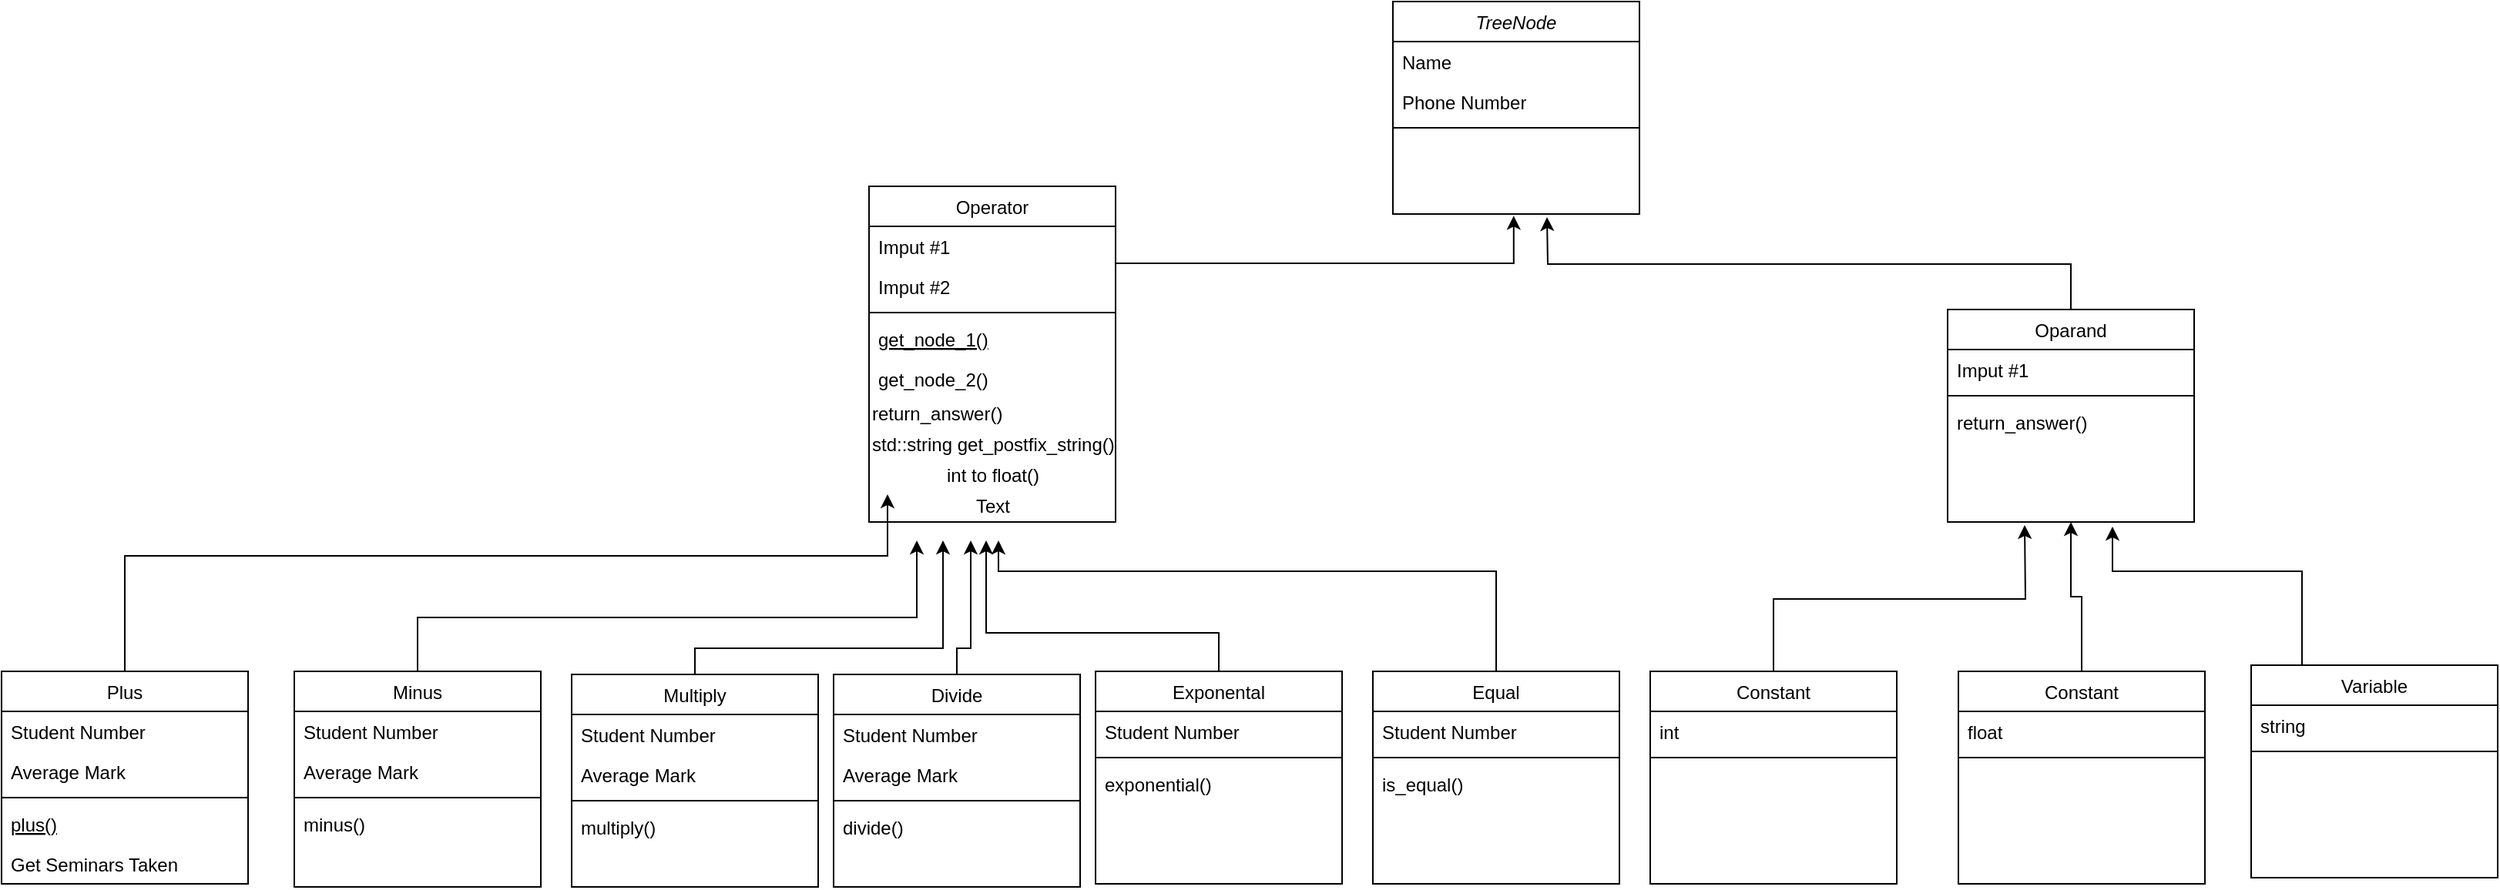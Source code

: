 <mxfile version="15.3.1" type="device"><diagram id="C5RBs43oDa-KdzZeNtuy" name="Page-1"><mxGraphModel dx="971" dy="436" grid="1" gridSize="10" guides="1" tooltips="1" connect="1" arrows="1" fold="1" page="1" pageScale="1" pageWidth="1654" pageHeight="1169" math="0" shadow="0"><root><mxCell id="WIyWlLk6GJQsqaUBKTNV-0"/><mxCell id="WIyWlLk6GJQsqaUBKTNV-1" parent="WIyWlLk6GJQsqaUBKTNV-0"/><mxCell id="zkfFHV4jXpPFQw0GAbJ--0" value="TreeNode" style="swimlane;fontStyle=2;align=center;verticalAlign=top;childLayout=stackLayout;horizontal=1;startSize=26;horizontalStack=0;resizeParent=1;resizeLast=0;collapsible=1;marginBottom=0;rounded=0;shadow=0;strokeWidth=1;" parent="WIyWlLk6GJQsqaUBKTNV-1" vertex="1"><mxGeometry x="920" y="10" width="160" height="138" as="geometry"><mxRectangle x="230" y="140" width="160" height="26" as="alternateBounds"/></mxGeometry></mxCell><mxCell id="zkfFHV4jXpPFQw0GAbJ--1" value="Name" style="text;align=left;verticalAlign=top;spacingLeft=4;spacingRight=4;overflow=hidden;rotatable=0;points=[[0,0.5],[1,0.5]];portConstraint=eastwest;" parent="zkfFHV4jXpPFQw0GAbJ--0" vertex="1"><mxGeometry y="26" width="160" height="26" as="geometry"/></mxCell><mxCell id="zkfFHV4jXpPFQw0GAbJ--2" value="Phone Number" style="text;align=left;verticalAlign=top;spacingLeft=4;spacingRight=4;overflow=hidden;rotatable=0;points=[[0,0.5],[1,0.5]];portConstraint=eastwest;rounded=0;shadow=0;html=0;" parent="zkfFHV4jXpPFQw0GAbJ--0" vertex="1"><mxGeometry y="52" width="160" height="26" as="geometry"/></mxCell><mxCell id="zkfFHV4jXpPFQw0GAbJ--4" value="" style="line;html=1;strokeWidth=1;align=left;verticalAlign=middle;spacingTop=-1;spacingLeft=3;spacingRight=3;rotatable=0;labelPosition=right;points=[];portConstraint=eastwest;" parent="zkfFHV4jXpPFQw0GAbJ--0" vertex="1"><mxGeometry y="78" width="160" height="8" as="geometry"/></mxCell><mxCell id="57NhhgKq7Ci8qLHEtevZ-10" style="edgeStyle=orthogonalEdgeStyle;rounded=0;orthogonalLoop=1;jettySize=auto;html=1;entryX=0.865;entryY=0.045;entryDx=0;entryDy=0;entryPerimeter=0;" parent="WIyWlLk6GJQsqaUBKTNV-1" source="zkfFHV4jXpPFQw0GAbJ--6" edge="1"><mxGeometry relative="1" as="geometry"><mxPoint x="998.4" y="149.17" as="targetPoint"/><Array as="points"><mxPoint x="660" y="180"/><mxPoint x="998" y="180"/></Array></mxGeometry></mxCell><mxCell id="zkfFHV4jXpPFQw0GAbJ--6" value="Operator" style="swimlane;fontStyle=0;align=center;verticalAlign=top;childLayout=stackLayout;horizontal=1;startSize=26;horizontalStack=0;resizeParent=1;resizeLast=0;collapsible=1;marginBottom=0;rounded=0;shadow=0;strokeWidth=1;" parent="WIyWlLk6GJQsqaUBKTNV-1" vertex="1"><mxGeometry x="580" y="130" width="160" height="218" as="geometry"><mxRectangle x="130" y="380" width="160" height="26" as="alternateBounds"/></mxGeometry></mxCell><mxCell id="zkfFHV4jXpPFQw0GAbJ--7" value="Imput #1" style="text;align=left;verticalAlign=top;spacingLeft=4;spacingRight=4;overflow=hidden;rotatable=0;points=[[0,0.5],[1,0.5]];portConstraint=eastwest;" parent="zkfFHV4jXpPFQw0GAbJ--6" vertex="1"><mxGeometry y="26" width="160" height="26" as="geometry"/></mxCell><mxCell id="zkfFHV4jXpPFQw0GAbJ--8" value="Imput #2" style="text;align=left;verticalAlign=top;spacingLeft=4;spacingRight=4;overflow=hidden;rotatable=0;points=[[0,0.5],[1,0.5]];portConstraint=eastwest;rounded=0;shadow=0;html=0;" parent="zkfFHV4jXpPFQw0GAbJ--6" vertex="1"><mxGeometry y="52" width="160" height="26" as="geometry"/></mxCell><mxCell id="zkfFHV4jXpPFQw0GAbJ--9" value="" style="line;html=1;strokeWidth=1;align=left;verticalAlign=middle;spacingTop=-1;spacingLeft=3;spacingRight=3;rotatable=0;labelPosition=right;points=[];portConstraint=eastwest;" parent="zkfFHV4jXpPFQw0GAbJ--6" vertex="1"><mxGeometry y="78" width="160" height="8" as="geometry"/></mxCell><mxCell id="zkfFHV4jXpPFQw0GAbJ--10" value="get_node_1()" style="text;align=left;verticalAlign=top;spacingLeft=4;spacingRight=4;overflow=hidden;rotatable=0;points=[[0,0.5],[1,0.5]];portConstraint=eastwest;fontStyle=4" parent="zkfFHV4jXpPFQw0GAbJ--6" vertex="1"><mxGeometry y="86" width="160" height="26" as="geometry"/></mxCell><mxCell id="zkfFHV4jXpPFQw0GAbJ--11" value="get_node_2()&#10;" style="text;align=left;verticalAlign=top;spacingLeft=4;spacingRight=4;overflow=hidden;rotatable=0;points=[[0,0.5],[1,0.5]];portConstraint=eastwest;" parent="zkfFHV4jXpPFQw0GAbJ--6" vertex="1"><mxGeometry y="112" width="160" height="26" as="geometry"/></mxCell><mxCell id="57NhhgKq7Ci8qLHEtevZ-82" value="return_answer()" style="text;html=1;align=left;verticalAlign=middle;resizable=0;points=[];autosize=1;strokeColor=none;fillColor=none;" parent="zkfFHV4jXpPFQw0GAbJ--6" vertex="1"><mxGeometry y="138" width="160" height="20" as="geometry"/></mxCell><mxCell id="57NhhgKq7Ci8qLHEtevZ-84" value="std::string get_postfix_string()" style="text;html=1;align=left;verticalAlign=middle;resizable=0;points=[];autosize=1;strokeColor=none;fillColor=none;" parent="zkfFHV4jXpPFQw0GAbJ--6" vertex="1"><mxGeometry y="158" width="160" height="20" as="geometry"/></mxCell><mxCell id="lpvIegya64tbrntd4LXF-1" value="int to float()" style="text;html=1;align=center;verticalAlign=middle;resizable=0;points=[];autosize=1;strokeColor=none;fillColor=none;" vertex="1" parent="zkfFHV4jXpPFQw0GAbJ--6"><mxGeometry y="178" width="160" height="20" as="geometry"/></mxCell><mxCell id="lpvIegya64tbrntd4LXF-0" value="Text" style="text;html=1;align=center;verticalAlign=middle;resizable=0;points=[];autosize=1;strokeColor=none;fillColor=none;" vertex="1" parent="zkfFHV4jXpPFQw0GAbJ--6"><mxGeometry y="198" width="160" height="20" as="geometry"/></mxCell><mxCell id="57NhhgKq7Ci8qLHEtevZ-11" style="edgeStyle=orthogonalEdgeStyle;rounded=0;orthogonalLoop=1;jettySize=auto;html=1;exitX=0.5;exitY=0;exitDx=0;exitDy=0;" parent="WIyWlLk6GJQsqaUBKTNV-1" source="57NhhgKq7Ci8qLHEtevZ-0" edge="1"><mxGeometry relative="1" as="geometry"><mxPoint x="1020" y="150" as="targetPoint"/></mxGeometry></mxCell><mxCell id="57NhhgKq7Ci8qLHEtevZ-0" value="Oparand" style="swimlane;fontStyle=0;align=center;verticalAlign=top;childLayout=stackLayout;horizontal=1;startSize=26;horizontalStack=0;resizeParent=1;resizeLast=0;collapsible=1;marginBottom=0;rounded=0;shadow=0;strokeWidth=1;" parent="WIyWlLk6GJQsqaUBKTNV-1" vertex="1"><mxGeometry x="1280" y="210" width="160" height="138" as="geometry"><mxRectangle x="130" y="380" width="160" height="26" as="alternateBounds"/></mxGeometry></mxCell><mxCell id="57NhhgKq7Ci8qLHEtevZ-1" value="Imput #1" style="text;align=left;verticalAlign=top;spacingLeft=4;spacingRight=4;overflow=hidden;rotatable=0;points=[[0,0.5],[1,0.5]];portConstraint=eastwest;" parent="57NhhgKq7Ci8qLHEtevZ-0" vertex="1"><mxGeometry y="26" width="160" height="26" as="geometry"/></mxCell><mxCell id="57NhhgKq7Ci8qLHEtevZ-3" value="" style="line;html=1;strokeWidth=1;align=left;verticalAlign=middle;spacingTop=-1;spacingLeft=3;spacingRight=3;rotatable=0;labelPosition=right;points=[];portConstraint=eastwest;" parent="57NhhgKq7Ci8qLHEtevZ-0" vertex="1"><mxGeometry y="52" width="160" height="8" as="geometry"/></mxCell><mxCell id="57NhhgKq7Ci8qLHEtevZ-5" value="return_answer()" style="text;align=left;verticalAlign=top;spacingLeft=4;spacingRight=4;overflow=hidden;rotatable=0;points=[[0,0.5],[1,0.5]];portConstraint=eastwest;" parent="57NhhgKq7Ci8qLHEtevZ-0" vertex="1"><mxGeometry y="60" width="160" height="26" as="geometry"/></mxCell><mxCell id="57NhhgKq7Ci8qLHEtevZ-74" style="edgeStyle=orthogonalEdgeStyle;rounded=0;orthogonalLoop=1;jettySize=auto;html=1;" parent="WIyWlLk6GJQsqaUBKTNV-1" source="57NhhgKq7Ci8qLHEtevZ-18" edge="1"><mxGeometry relative="1" as="geometry"><mxPoint x="1387" y="351" as="targetPoint"/><Array as="points"><mxPoint x="1510" y="380"/><mxPoint x="1387" y="380"/></Array></mxGeometry></mxCell><mxCell id="57NhhgKq7Ci8qLHEtevZ-18" value="Variable" style="swimlane;fontStyle=0;align=center;verticalAlign=top;childLayout=stackLayout;horizontal=1;startSize=26;horizontalStack=0;resizeParent=1;resizeLast=0;collapsible=1;marginBottom=0;rounded=0;shadow=0;strokeWidth=1;" parent="WIyWlLk6GJQsqaUBKTNV-1" vertex="1"><mxGeometry x="1477" y="441" width="160" height="138" as="geometry"><mxRectangle x="130" y="380" width="160" height="26" as="alternateBounds"/></mxGeometry></mxCell><mxCell id="57NhhgKq7Ci8qLHEtevZ-19" value="string" style="text;align=left;verticalAlign=top;spacingLeft=4;spacingRight=4;overflow=hidden;rotatable=0;points=[[0,0.5],[1,0.5]];portConstraint=eastwest;" parent="57NhhgKq7Ci8qLHEtevZ-18" vertex="1"><mxGeometry y="26" width="160" height="26" as="geometry"/></mxCell><mxCell id="57NhhgKq7Ci8qLHEtevZ-21" value="" style="line;html=1;strokeWidth=1;align=left;verticalAlign=middle;spacingTop=-1;spacingLeft=3;spacingRight=3;rotatable=0;labelPosition=right;points=[];portConstraint=eastwest;" parent="57NhhgKq7Ci8qLHEtevZ-18" vertex="1"><mxGeometry y="52" width="160" height="8" as="geometry"/></mxCell><mxCell id="57NhhgKq7Ci8qLHEtevZ-73" style="edgeStyle=orthogonalEdgeStyle;rounded=0;orthogonalLoop=1;jettySize=auto;html=1;entryX=0.5;entryY=1;entryDx=0;entryDy=0;" parent="WIyWlLk6GJQsqaUBKTNV-1" source="57NhhgKq7Ci8qLHEtevZ-24" target="57NhhgKq7Ci8qLHEtevZ-0" edge="1"><mxGeometry relative="1" as="geometry"/></mxCell><mxCell id="57NhhgKq7Ci8qLHEtevZ-24" value="Constant" style="swimlane;fontStyle=0;align=center;verticalAlign=top;childLayout=stackLayout;horizontal=1;startSize=26;horizontalStack=0;resizeParent=1;resizeLast=0;collapsible=1;marginBottom=0;rounded=0;shadow=0;strokeWidth=1;" parent="WIyWlLk6GJQsqaUBKTNV-1" vertex="1"><mxGeometry x="1287" y="445" width="160" height="138" as="geometry"><mxRectangle x="130" y="380" width="160" height="26" as="alternateBounds"/></mxGeometry></mxCell><mxCell id="57NhhgKq7Ci8qLHEtevZ-25" value="float" style="text;align=left;verticalAlign=top;spacingLeft=4;spacingRight=4;overflow=hidden;rotatable=0;points=[[0,0.5],[1,0.5]];portConstraint=eastwest;" parent="57NhhgKq7Ci8qLHEtevZ-24" vertex="1"><mxGeometry y="26" width="160" height="26" as="geometry"/></mxCell><mxCell id="57NhhgKq7Ci8qLHEtevZ-27" value="" style="line;html=1;strokeWidth=1;align=left;verticalAlign=middle;spacingTop=-1;spacingLeft=3;spacingRight=3;rotatable=0;labelPosition=right;points=[];portConstraint=eastwest;" parent="57NhhgKq7Ci8qLHEtevZ-24" vertex="1"><mxGeometry y="52" width="160" height="8" as="geometry"/></mxCell><mxCell id="57NhhgKq7Ci8qLHEtevZ-72" style="edgeStyle=orthogonalEdgeStyle;rounded=0;orthogonalLoop=1;jettySize=auto;html=1;exitX=0.5;exitY=0;exitDx=0;exitDy=0;" parent="WIyWlLk6GJQsqaUBKTNV-1" source="57NhhgKq7Ci8qLHEtevZ-30" edge="1"><mxGeometry relative="1" as="geometry"><mxPoint x="1330" y="350" as="targetPoint"/></mxGeometry></mxCell><mxCell id="57NhhgKq7Ci8qLHEtevZ-30" value="Constant" style="swimlane;fontStyle=0;align=center;verticalAlign=top;childLayout=stackLayout;horizontal=1;startSize=26;horizontalStack=0;resizeParent=1;resizeLast=0;collapsible=1;marginBottom=0;rounded=0;shadow=0;strokeWidth=1;" parent="WIyWlLk6GJQsqaUBKTNV-1" vertex="1"><mxGeometry x="1087" y="445" width="160" height="138" as="geometry"><mxRectangle x="130" y="380" width="160" height="26" as="alternateBounds"/></mxGeometry></mxCell><mxCell id="57NhhgKq7Ci8qLHEtevZ-31" value="int" style="text;align=left;verticalAlign=top;spacingLeft=4;spacingRight=4;overflow=hidden;rotatable=0;points=[[0,0.5],[1,0.5]];portConstraint=eastwest;" parent="57NhhgKq7Ci8qLHEtevZ-30" vertex="1"><mxGeometry y="26" width="160" height="26" as="geometry"/></mxCell><mxCell id="57NhhgKq7Ci8qLHEtevZ-33" value="" style="line;html=1;strokeWidth=1;align=left;verticalAlign=middle;spacingTop=-1;spacingLeft=3;spacingRight=3;rotatable=0;labelPosition=right;points=[];portConstraint=eastwest;" parent="57NhhgKq7Ci8qLHEtevZ-30" vertex="1"><mxGeometry y="52" width="160" height="8" as="geometry"/></mxCell><mxCell id="57NhhgKq7Ci8qLHEtevZ-75" style="edgeStyle=orthogonalEdgeStyle;rounded=0;orthogonalLoop=1;jettySize=auto;html=1;" parent="WIyWlLk6GJQsqaUBKTNV-1" source="57NhhgKq7Ci8qLHEtevZ-36" edge="1"><mxGeometry relative="1" as="geometry"><mxPoint x="664" y="360" as="targetPoint"/><Array as="points"><mxPoint x="987" y="380"/><mxPoint x="664" y="380"/></Array></mxGeometry></mxCell><mxCell id="57NhhgKq7Ci8qLHEtevZ-36" value="Equal" style="swimlane;fontStyle=0;align=center;verticalAlign=top;childLayout=stackLayout;horizontal=1;startSize=26;horizontalStack=0;resizeParent=1;resizeLast=0;collapsible=1;marginBottom=0;rounded=0;shadow=0;strokeWidth=1;" parent="WIyWlLk6GJQsqaUBKTNV-1" vertex="1"><mxGeometry x="907" y="445" width="160" height="138" as="geometry"><mxRectangle x="130" y="380" width="160" height="26" as="alternateBounds"/></mxGeometry></mxCell><mxCell id="57NhhgKq7Ci8qLHEtevZ-37" value="Student Number" style="text;align=left;verticalAlign=top;spacingLeft=4;spacingRight=4;overflow=hidden;rotatable=0;points=[[0,0.5],[1,0.5]];portConstraint=eastwest;" parent="57NhhgKq7Ci8qLHEtevZ-36" vertex="1"><mxGeometry y="26" width="160" height="26" as="geometry"/></mxCell><mxCell id="57NhhgKq7Ci8qLHEtevZ-39" value="" style="line;html=1;strokeWidth=1;align=left;verticalAlign=middle;spacingTop=-1;spacingLeft=3;spacingRight=3;rotatable=0;labelPosition=right;points=[];portConstraint=eastwest;" parent="57NhhgKq7Ci8qLHEtevZ-36" vertex="1"><mxGeometry y="52" width="160" height="8" as="geometry"/></mxCell><mxCell id="57NhhgKq7Ci8qLHEtevZ-40" value="is_equal()" style="text;align=left;verticalAlign=top;spacingLeft=4;spacingRight=4;overflow=hidden;rotatable=0;points=[[0,0.5],[1,0.5]];portConstraint=eastwest;fontStyle=0" parent="57NhhgKq7Ci8qLHEtevZ-36" vertex="1"><mxGeometry y="60" width="160" height="26" as="geometry"/></mxCell><mxCell id="57NhhgKq7Ci8qLHEtevZ-78" style="edgeStyle=orthogonalEdgeStyle;rounded=0;orthogonalLoop=1;jettySize=auto;html=1;" parent="WIyWlLk6GJQsqaUBKTNV-1" source="57NhhgKq7Ci8qLHEtevZ-42" edge="1"><mxGeometry relative="1" as="geometry"><mxPoint x="628" y="360" as="targetPoint"/><Array as="points"><mxPoint x="467" y="430"/><mxPoint x="628" y="430"/></Array></mxGeometry></mxCell><mxCell id="57NhhgKq7Ci8qLHEtevZ-42" value="Multiply" style="swimlane;fontStyle=0;align=center;verticalAlign=top;childLayout=stackLayout;horizontal=1;startSize=26;horizontalStack=0;resizeParent=1;resizeLast=0;collapsible=1;marginBottom=0;rounded=0;shadow=0;strokeWidth=1;" parent="WIyWlLk6GJQsqaUBKTNV-1" vertex="1"><mxGeometry x="387" y="447" width="160" height="138" as="geometry"><mxRectangle x="130" y="380" width="160" height="26" as="alternateBounds"/></mxGeometry></mxCell><mxCell id="57NhhgKq7Ci8qLHEtevZ-43" value="Student Number" style="text;align=left;verticalAlign=top;spacingLeft=4;spacingRight=4;overflow=hidden;rotatable=0;points=[[0,0.5],[1,0.5]];portConstraint=eastwest;" parent="57NhhgKq7Ci8qLHEtevZ-42" vertex="1"><mxGeometry y="26" width="160" height="26" as="geometry"/></mxCell><mxCell id="57NhhgKq7Ci8qLHEtevZ-44" value="Average Mark" style="text;align=left;verticalAlign=top;spacingLeft=4;spacingRight=4;overflow=hidden;rotatable=0;points=[[0,0.5],[1,0.5]];portConstraint=eastwest;rounded=0;shadow=0;html=0;" parent="57NhhgKq7Ci8qLHEtevZ-42" vertex="1"><mxGeometry y="52" width="160" height="26" as="geometry"/></mxCell><mxCell id="57NhhgKq7Ci8qLHEtevZ-45" value="" style="line;html=1;strokeWidth=1;align=left;verticalAlign=middle;spacingTop=-1;spacingLeft=3;spacingRight=3;rotatable=0;labelPosition=right;points=[];portConstraint=eastwest;" parent="57NhhgKq7Ci8qLHEtevZ-42" vertex="1"><mxGeometry y="78" width="160" height="8" as="geometry"/></mxCell><mxCell id="57NhhgKq7Ci8qLHEtevZ-46" value="multiply()" style="text;align=left;verticalAlign=top;spacingLeft=4;spacingRight=4;overflow=hidden;rotatable=0;points=[[0,0.5],[1,0.5]];portConstraint=eastwest;fontStyle=0" parent="57NhhgKq7Ci8qLHEtevZ-42" vertex="1"><mxGeometry y="86" width="160" height="26" as="geometry"/></mxCell><mxCell id="57NhhgKq7Ci8qLHEtevZ-79" style="edgeStyle=orthogonalEdgeStyle;rounded=0;orthogonalLoop=1;jettySize=auto;html=1;" parent="WIyWlLk6GJQsqaUBKTNV-1" source="57NhhgKq7Ci8qLHEtevZ-48" edge="1"><mxGeometry relative="1" as="geometry"><mxPoint x="611" y="360" as="targetPoint"/><Array as="points"><mxPoint x="287" y="410"/><mxPoint x="611" y="410"/></Array></mxGeometry></mxCell><mxCell id="57NhhgKq7Ci8qLHEtevZ-48" value="Minus" style="swimlane;fontStyle=0;align=center;verticalAlign=top;childLayout=stackLayout;horizontal=1;startSize=26;horizontalStack=0;resizeParent=1;resizeLast=0;collapsible=1;marginBottom=0;rounded=0;shadow=0;strokeWidth=1;" parent="WIyWlLk6GJQsqaUBKTNV-1" vertex="1"><mxGeometry x="207" y="445" width="160" height="140" as="geometry"><mxRectangle x="130" y="380" width="160" height="26" as="alternateBounds"/></mxGeometry></mxCell><mxCell id="57NhhgKq7Ci8qLHEtevZ-49" value="Student Number" style="text;align=left;verticalAlign=top;spacingLeft=4;spacingRight=4;overflow=hidden;rotatable=0;points=[[0,0.5],[1,0.5]];portConstraint=eastwest;" parent="57NhhgKq7Ci8qLHEtevZ-48" vertex="1"><mxGeometry y="26" width="160" height="26" as="geometry"/></mxCell><mxCell id="57NhhgKq7Ci8qLHEtevZ-50" value="Average Mark" style="text;align=left;verticalAlign=top;spacingLeft=4;spacingRight=4;overflow=hidden;rotatable=0;points=[[0,0.5],[1,0.5]];portConstraint=eastwest;rounded=0;shadow=0;html=0;" parent="57NhhgKq7Ci8qLHEtevZ-48" vertex="1"><mxGeometry y="52" width="160" height="26" as="geometry"/></mxCell><mxCell id="57NhhgKq7Ci8qLHEtevZ-51" value="" style="line;html=1;strokeWidth=1;align=left;verticalAlign=middle;spacingTop=-1;spacingLeft=3;spacingRight=3;rotatable=0;labelPosition=right;points=[];portConstraint=eastwest;" parent="57NhhgKq7Ci8qLHEtevZ-48" vertex="1"><mxGeometry y="78" width="160" height="8" as="geometry"/></mxCell><mxCell id="57NhhgKq7Ci8qLHEtevZ-52" value="minus()" style="text;align=left;verticalAlign=top;spacingLeft=4;spacingRight=4;overflow=hidden;rotatable=0;points=[[0,0.5],[1,0.5]];portConstraint=eastwest;fontStyle=0" parent="57NhhgKq7Ci8qLHEtevZ-48" vertex="1"><mxGeometry y="86" width="160" height="26" as="geometry"/></mxCell><mxCell id="57NhhgKq7Ci8qLHEtevZ-77" style="edgeStyle=orthogonalEdgeStyle;rounded=0;orthogonalLoop=1;jettySize=auto;html=1;" parent="WIyWlLk6GJQsqaUBKTNV-1" source="57NhhgKq7Ci8qLHEtevZ-60" edge="1"><mxGeometry relative="1" as="geometry"><mxPoint x="646" y="360" as="targetPoint"/><Array as="points"><mxPoint x="637" y="430"/><mxPoint x="646" y="430"/></Array></mxGeometry></mxCell><mxCell id="57NhhgKq7Ci8qLHEtevZ-60" value="Divide" style="swimlane;fontStyle=0;align=center;verticalAlign=top;childLayout=stackLayout;horizontal=1;startSize=26;horizontalStack=0;resizeParent=1;resizeLast=0;collapsible=1;marginBottom=0;rounded=0;shadow=0;strokeWidth=1;" parent="WIyWlLk6GJQsqaUBKTNV-1" vertex="1"><mxGeometry x="557" y="447" width="160" height="138" as="geometry"><mxRectangle x="130" y="380" width="160" height="26" as="alternateBounds"/></mxGeometry></mxCell><mxCell id="57NhhgKq7Ci8qLHEtevZ-61" value="Student Number" style="text;align=left;verticalAlign=top;spacingLeft=4;spacingRight=4;overflow=hidden;rotatable=0;points=[[0,0.5],[1,0.5]];portConstraint=eastwest;" parent="57NhhgKq7Ci8qLHEtevZ-60" vertex="1"><mxGeometry y="26" width="160" height="26" as="geometry"/></mxCell><mxCell id="57NhhgKq7Ci8qLHEtevZ-62" value="Average Mark" style="text;align=left;verticalAlign=top;spacingLeft=4;spacingRight=4;overflow=hidden;rotatable=0;points=[[0,0.5],[1,0.5]];portConstraint=eastwest;rounded=0;shadow=0;html=0;" parent="57NhhgKq7Ci8qLHEtevZ-60" vertex="1"><mxGeometry y="52" width="160" height="26" as="geometry"/></mxCell><mxCell id="57NhhgKq7Ci8qLHEtevZ-63" value="" style="line;html=1;strokeWidth=1;align=left;verticalAlign=middle;spacingTop=-1;spacingLeft=3;spacingRight=3;rotatable=0;labelPosition=right;points=[];portConstraint=eastwest;" parent="57NhhgKq7Ci8qLHEtevZ-60" vertex="1"><mxGeometry y="78" width="160" height="8" as="geometry"/></mxCell><mxCell id="57NhhgKq7Ci8qLHEtevZ-64" value="divide()" style="text;align=left;verticalAlign=top;spacingLeft=4;spacingRight=4;overflow=hidden;rotatable=0;points=[[0,0.5],[1,0.5]];portConstraint=eastwest;fontStyle=0" parent="57NhhgKq7Ci8qLHEtevZ-60" vertex="1"><mxGeometry y="86" width="160" height="26" as="geometry"/></mxCell><mxCell id="57NhhgKq7Ci8qLHEtevZ-76" style="edgeStyle=orthogonalEdgeStyle;rounded=0;orthogonalLoop=1;jettySize=auto;html=1;exitX=0.5;exitY=0;exitDx=0;exitDy=0;" parent="WIyWlLk6GJQsqaUBKTNV-1" source="57NhhgKq7Ci8qLHEtevZ-66" edge="1"><mxGeometry relative="1" as="geometry"><mxPoint x="656" y="360" as="targetPoint"/><Array as="points"><mxPoint x="807" y="420"/><mxPoint x="656" y="420"/></Array></mxGeometry></mxCell><mxCell id="57NhhgKq7Ci8qLHEtevZ-66" value="Exponental" style="swimlane;fontStyle=0;align=center;verticalAlign=top;childLayout=stackLayout;horizontal=1;startSize=26;horizontalStack=0;resizeParent=1;resizeLast=0;collapsible=1;marginBottom=0;rounded=0;shadow=0;strokeWidth=1;" parent="WIyWlLk6GJQsqaUBKTNV-1" vertex="1"><mxGeometry x="727" y="445" width="160" height="138" as="geometry"><mxRectangle x="130" y="380" width="160" height="26" as="alternateBounds"/></mxGeometry></mxCell><mxCell id="57NhhgKq7Ci8qLHEtevZ-67" value="Student Number" style="text;align=left;verticalAlign=top;spacingLeft=4;spacingRight=4;overflow=hidden;rotatable=0;points=[[0,0.5],[1,0.5]];portConstraint=eastwest;" parent="57NhhgKq7Ci8qLHEtevZ-66" vertex="1"><mxGeometry y="26" width="160" height="26" as="geometry"/></mxCell><mxCell id="57NhhgKq7Ci8qLHEtevZ-69" value="" style="line;html=1;strokeWidth=1;align=left;verticalAlign=middle;spacingTop=-1;spacingLeft=3;spacingRight=3;rotatable=0;labelPosition=right;points=[];portConstraint=eastwest;" parent="57NhhgKq7Ci8qLHEtevZ-66" vertex="1"><mxGeometry y="52" width="160" height="8" as="geometry"/></mxCell><mxCell id="57NhhgKq7Ci8qLHEtevZ-70" value="exponential()" style="text;align=left;verticalAlign=top;spacingLeft=4;spacingRight=4;overflow=hidden;rotatable=0;points=[[0,0.5],[1,0.5]];portConstraint=eastwest;fontStyle=0" parent="57NhhgKq7Ci8qLHEtevZ-66" vertex="1"><mxGeometry y="60" width="160" height="26" as="geometry"/></mxCell><mxCell id="57NhhgKq7Ci8qLHEtevZ-80" style="edgeStyle=orthogonalEdgeStyle;rounded=0;orthogonalLoop=1;jettySize=auto;html=1;" parent="WIyWlLk6GJQsqaUBKTNV-1" source="57NhhgKq7Ci8qLHEtevZ-54" edge="1"><mxGeometry relative="1" as="geometry"><mxPoint x="592" y="330" as="targetPoint"/><Array as="points"><mxPoint x="97" y="370"/><mxPoint x="592" y="370"/></Array></mxGeometry></mxCell><mxCell id="57NhhgKq7Ci8qLHEtevZ-54" value="Plus" style="swimlane;fontStyle=0;align=center;verticalAlign=top;childLayout=stackLayout;horizontal=1;startSize=26;horizontalStack=0;resizeParent=1;resizeLast=0;collapsible=1;marginBottom=0;rounded=0;shadow=0;strokeWidth=1;" parent="WIyWlLk6GJQsqaUBKTNV-1" vertex="1"><mxGeometry x="17" y="445" width="160" height="138" as="geometry"><mxRectangle x="130" y="380" width="160" height="26" as="alternateBounds"/></mxGeometry></mxCell><mxCell id="57NhhgKq7Ci8qLHEtevZ-55" value="Student Number" style="text;align=left;verticalAlign=top;spacingLeft=4;spacingRight=4;overflow=hidden;rotatable=0;points=[[0,0.5],[1,0.5]];portConstraint=eastwest;" parent="57NhhgKq7Ci8qLHEtevZ-54" vertex="1"><mxGeometry y="26" width="160" height="26" as="geometry"/></mxCell><mxCell id="57NhhgKq7Ci8qLHEtevZ-56" value="Average Mark" style="text;align=left;verticalAlign=top;spacingLeft=4;spacingRight=4;overflow=hidden;rotatable=0;points=[[0,0.5],[1,0.5]];portConstraint=eastwest;rounded=0;shadow=0;html=0;" parent="57NhhgKq7Ci8qLHEtevZ-54" vertex="1"><mxGeometry y="52" width="160" height="26" as="geometry"/></mxCell><mxCell id="57NhhgKq7Ci8qLHEtevZ-57" value="" style="line;html=1;strokeWidth=1;align=left;verticalAlign=middle;spacingTop=-1;spacingLeft=3;spacingRight=3;rotatable=0;labelPosition=right;points=[];portConstraint=eastwest;" parent="57NhhgKq7Ci8qLHEtevZ-54" vertex="1"><mxGeometry y="78" width="160" height="8" as="geometry"/></mxCell><mxCell id="57NhhgKq7Ci8qLHEtevZ-58" value="plus()" style="text;align=left;verticalAlign=top;spacingLeft=4;spacingRight=4;overflow=hidden;rotatable=0;points=[[0,0.5],[1,0.5]];portConstraint=eastwest;fontStyle=4" parent="57NhhgKq7Ci8qLHEtevZ-54" vertex="1"><mxGeometry y="86" width="160" height="26" as="geometry"/></mxCell><mxCell id="57NhhgKq7Ci8qLHEtevZ-59" value="Get Seminars Taken" style="text;align=left;verticalAlign=top;spacingLeft=4;spacingRight=4;overflow=hidden;rotatable=0;points=[[0,0.5],[1,0.5]];portConstraint=eastwest;" parent="57NhhgKq7Ci8qLHEtevZ-54" vertex="1"><mxGeometry y="112" width="160" height="26" as="geometry"/></mxCell></root></mxGraphModel></diagram></mxfile>